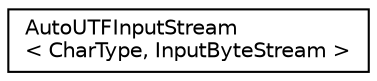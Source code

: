 digraph "Graphical Class Hierarchy"
{
 // LATEX_PDF_SIZE
  edge [fontname="Helvetica",fontsize="10",labelfontname="Helvetica",labelfontsize="10"];
  node [fontname="Helvetica",fontsize="10",shape=record];
  rankdir="LR";
  Node0 [label="AutoUTFInputStream\l\< CharType, InputByteStream \>",height=0.2,width=0.4,color="black", fillcolor="white", style="filled",URL="$class_auto_u_t_f_input_stream.html",tooltip="Input stream wrapper with dynamically bound encoding and automatic encoding detection."];
}
